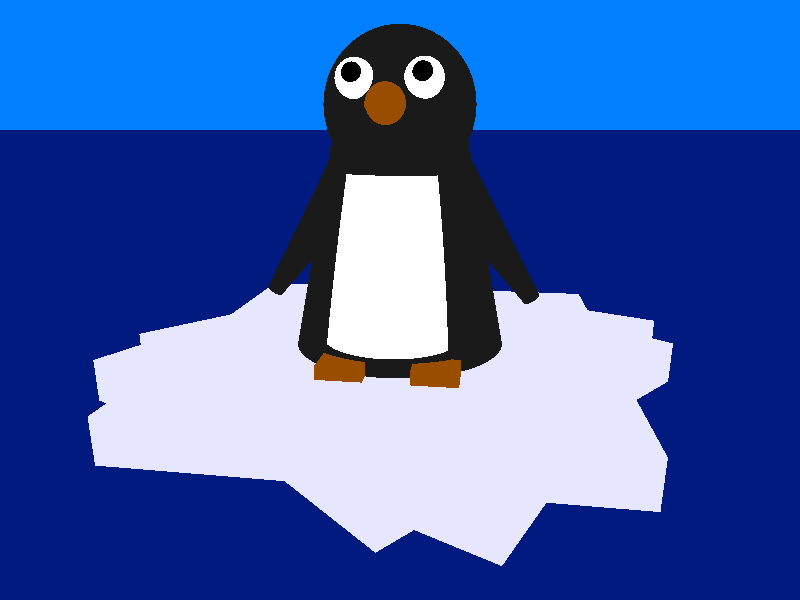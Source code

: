 #declare FrontCameraPos = <0,0,-10>;
#declare TopCameraPos = <0,10,0>;
#declare TopFrontAngleCameraPos = <1,3,-7>;

background{    //sky
    rgb<0,.5,1>
    }
    
camera{
    location TopFrontAngleCameraPos
    look_at <0,1,0> 
    } 
    
/*light_source{    //light source #1
    <2,7,-3>
    rgb <1,1,1>  
    }

light_source{   //light source #2
    <3,5,-4>
    rgb <.5,.5,.6>
    }*/ 
    
#declare DirectionalLight=light_source{
    <100,100,-100>
    rgb<1,1,1>*1.75
    parallel
    point_at<0,0,0>
    }; 

light_source{DirectionalLight} 
    
plane{     //ocean
    <0,1,0>
    0
    texture{
    pigment{
        rgb<0,.1,.5>
        }
        }
    }
        
#declare IceBox = box{    
    <-2.5,0,-2.5>  
    <2.5,.5,2.5>
    };
          
#declare IceWhite=texture{    //color of ice
    pigment{
        rgbf <.9,.9,1,.3>
        }
        };

union{    //chunk of ice
    object{
        IceBox
        rotate <0,0,0>
        translate <0,0,0>
        texture{IceWhite}
    } 
    object{
        IceBox
        rotate <0,25,0>
        translate <0,0,0>
        texture{IceWhite}
    }
    object{
        IceBox
        scale <.94,1,.94>
        rotate <0,40,0>
        translate <0,0,0>
        texture{IceWhite}
    }
    }
    
#declare Black=texture{  //color of penguin
    pigment{
        rgb <.1,.1,.1>
        }
        }; 

union{
    cone{    //penguin's body
        <0,.5,0>
        1.25
        <0,3,0>
        .75
        texture{Black}
    }        


    sphere{  //penguin's head
        <0,1.75,0>
        .85
        texture{Black}
        translate<0,1.5,0>
    } 
    
    #declare Flipper =cone{
        <0,1,0>
        .1
        <0,2.75,0>
        .3
        texture{Black}
    };

    object{   //flipper 1
        Flipper
        rotate<0,0,-35>
        translate<-2.15,.25,0>
    }    
    
    object{   //flipper 2
        Flipper
        rotate<0,0,35>
        translate<2.15,.25,0>
    }

    #declare Foot =box{
        <0,.5,-.4>
        <.5,.65,0>
        texture{
            pigment{
                rgb<.6,.3,0>
            }
            }
     };

    object{   //foot 1
        Foot
        translate<.3,0,-1>
    }

    object{  //foot 2
        Foot
        translate<-.7,0,-1>
    } 
    
    cone{   //beak
        <0,3.2,-2>
        .01
        <0,3.25,-1>
        .2
        texture{
            pigment{
                rgb<.6,.3,0>
        }
        }
        rotate<0,0,0>
    }   


    cone{   //white belly
        <1,-1.5,-0.6>
        0.5
        <0,0,-0.6>
        0.8
        texture{
            pigment{
                rgb<1,1,1>
            }
            }
        rotate<0,0,146>
        translate<0,.75,.05>
    }

    #declare Eye =sphere{
        <0,3.5,-.75>
        .2
        texture{
            pigment{
                rgb<1,1,1>
            } 
            }
    };
    

    difference{  //eye 1
        object{
            Eye
            translate<-.35,0,0>
            }
        object{
            Eye
            texture{
                pigment{
                    rgb<0,0,0>
            }
            }
            scale<.5,.5,.5>
            translate<-.35,1.8,-.55>
    }
    }
    
    difference{  //eye 2   
        object{
            Eye
            translate<.35,0,0>
            }
        object{
            Eye
            texture{
                pigment{
                    rgb<0,0,0>
            }
            }
            scale<.5,.5,.5> 
            translate<.35,1.8,-.55>
    }
    }
    translate<0,0,0> //moves the penguin
    }
